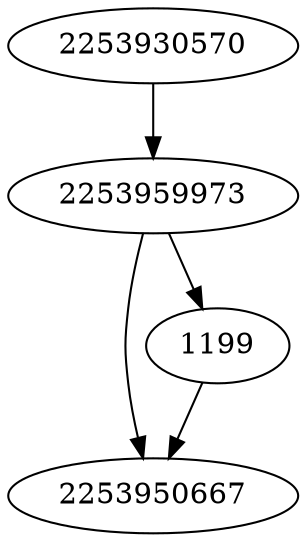 strict digraph  {
2253930570;
2253950667;
2253959973;
1199;
2253930570 -> 2253959973;
2253959973 -> 1199;
2253959973 -> 2253950667;
1199 -> 2253950667;
}

